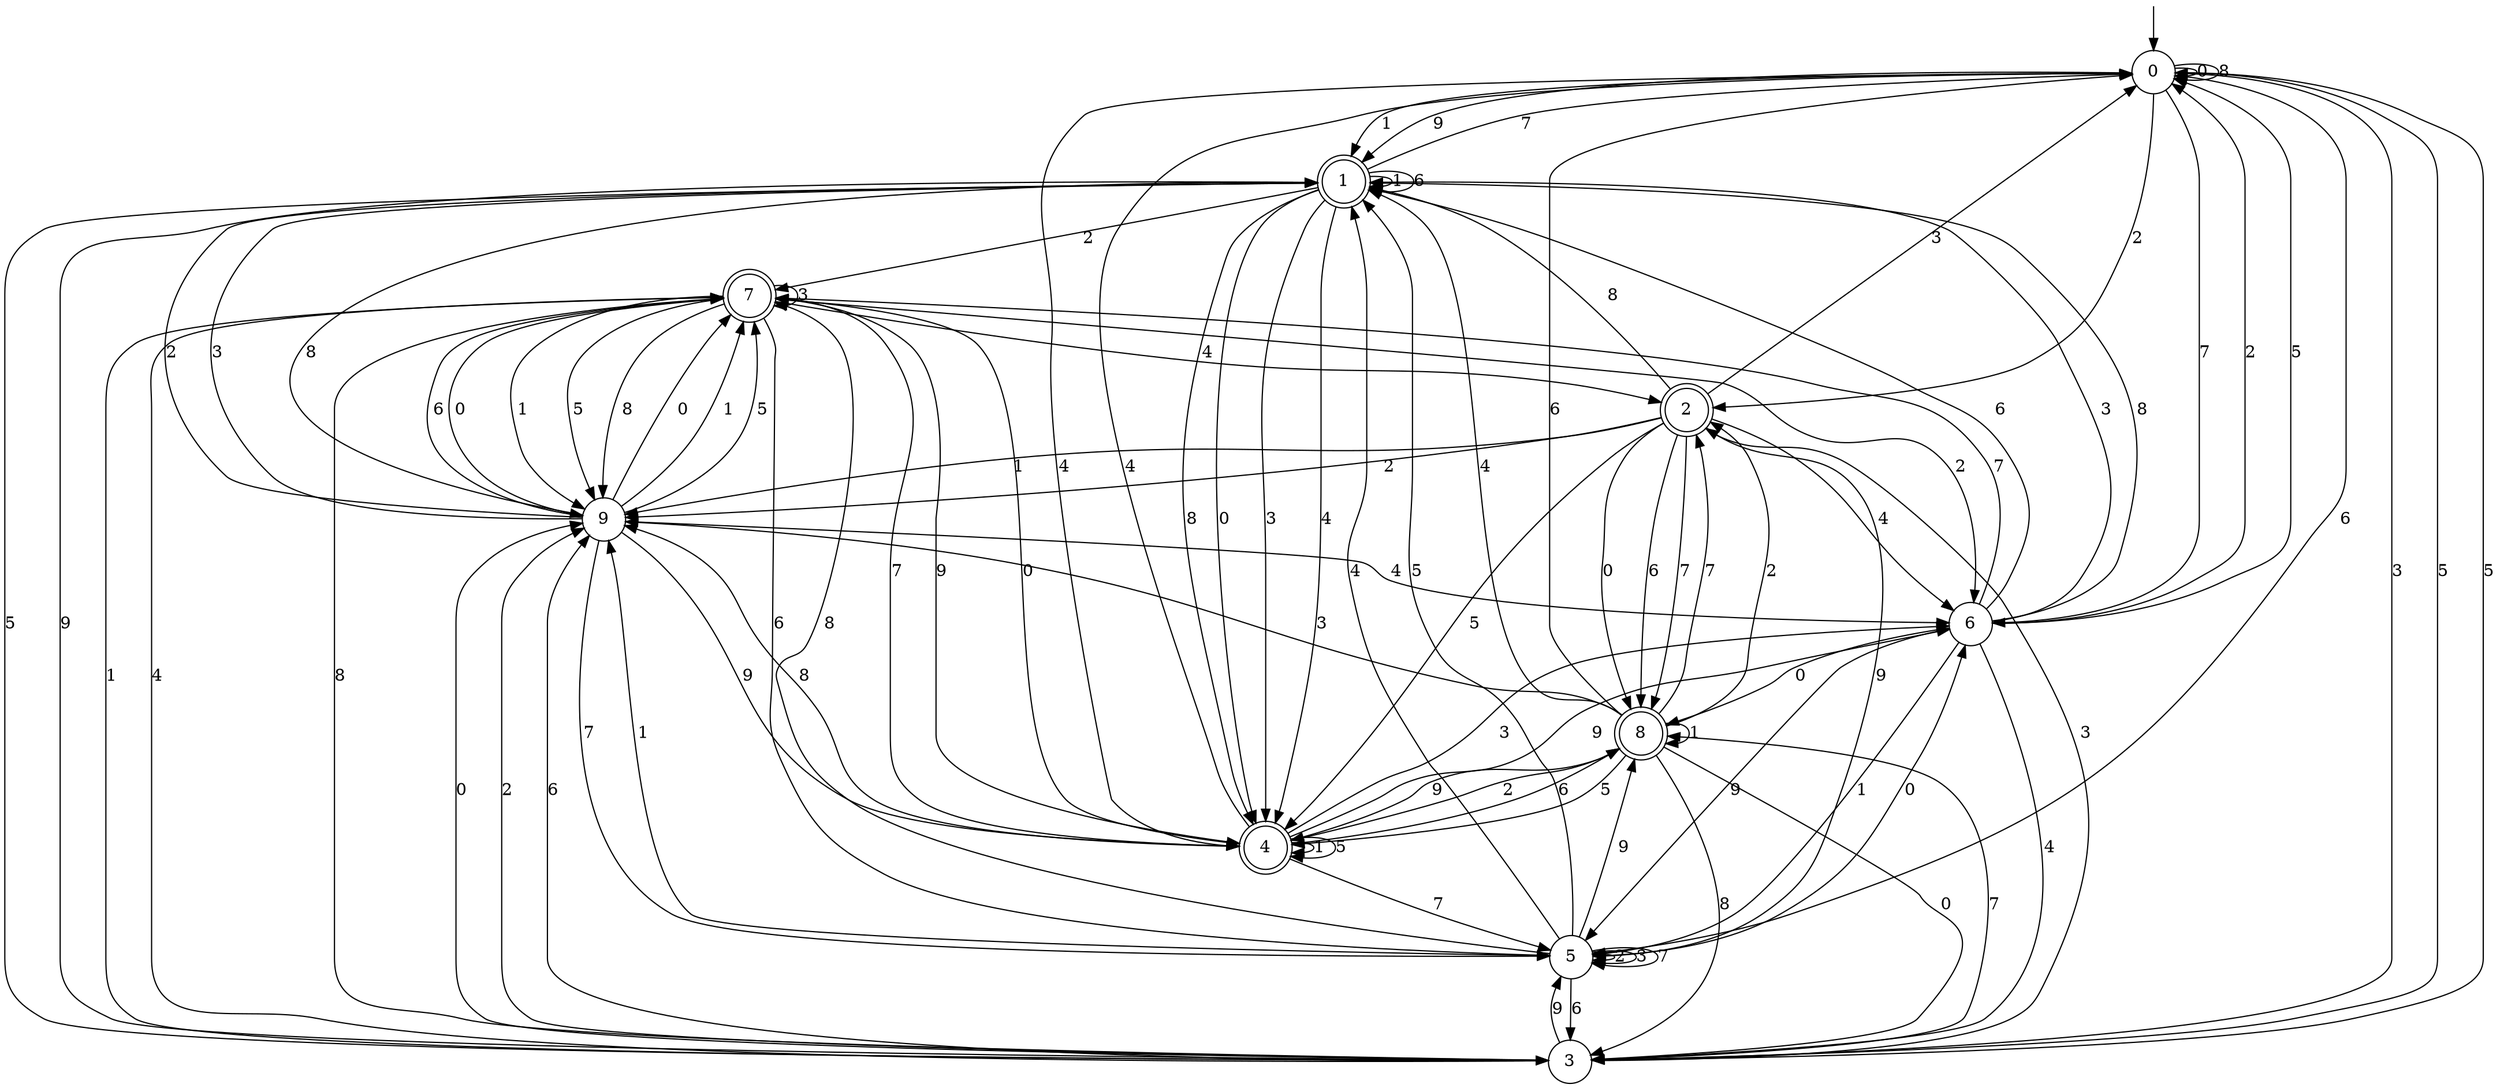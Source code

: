digraph g {

	s0 [shape="circle" label="0"];
	s1 [shape="doublecircle" label="1"];
	s2 [shape="doublecircle" label="2"];
	s3 [shape="circle" label="3"];
	s4 [shape="doublecircle" label="4"];
	s5 [shape="circle" label="5"];
	s6 [shape="circle" label="6"];
	s7 [shape="doublecircle" label="7"];
	s8 [shape="doublecircle" label="8"];
	s9 [shape="circle" label="9"];
	s0 -> s0 [label="0"];
	s0 -> s1 [label="1"];
	s0 -> s2 [label="2"];
	s0 -> s3 [label="3"];
	s0 -> s4 [label="4"];
	s0 -> s3 [label="5"];
	s0 -> s5 [label="6"];
	s0 -> s6 [label="7"];
	s0 -> s0 [label="8"];
	s0 -> s1 [label="9"];
	s1 -> s4 [label="0"];
	s1 -> s1 [label="1"];
	s1 -> s7 [label="2"];
	s1 -> s4 [label="3"];
	s1 -> s4 [label="4"];
	s1 -> s3 [label="5"];
	s1 -> s1 [label="6"];
	s1 -> s0 [label="7"];
	s1 -> s4 [label="8"];
	s1 -> s3 [label="9"];
	s2 -> s8 [label="0"];
	s2 -> s9 [label="1"];
	s2 -> s9 [label="2"];
	s2 -> s0 [label="3"];
	s2 -> s6 [label="4"];
	s2 -> s4 [label="5"];
	s2 -> s8 [label="6"];
	s2 -> s8 [label="7"];
	s2 -> s1 [label="8"];
	s2 -> s5 [label="9"];
	s3 -> s9 [label="0"];
	s3 -> s7 [label="1"];
	s3 -> s9 [label="2"];
	s3 -> s2 [label="3"];
	s3 -> s7 [label="4"];
	s3 -> s0 [label="5"];
	s3 -> s9 [label="6"];
	s3 -> s8 [label="7"];
	s3 -> s7 [label="8"];
	s3 -> s5 [label="9"];
	s4 -> s7 [label="0"];
	s4 -> s4 [label="1"];
	s4 -> s8 [label="2"];
	s4 -> s6 [label="3"];
	s4 -> s0 [label="4"];
	s4 -> s4 [label="5"];
	s4 -> s8 [label="6"];
	s4 -> s5 [label="7"];
	s4 -> s9 [label="8"];
	s4 -> s6 [label="9"];
	s5 -> s6 [label="0"];
	s5 -> s9 [label="1"];
	s5 -> s5 [label="2"];
	s5 -> s5 [label="3"];
	s5 -> s1 [label="4"];
	s5 -> s1 [label="5"];
	s5 -> s3 [label="6"];
	s5 -> s5 [label="7"];
	s5 -> s7 [label="8"];
	s5 -> s8 [label="9"];
	s6 -> s8 [label="0"];
	s6 -> s5 [label="1"];
	s6 -> s0 [label="2"];
	s6 -> s1 [label="3"];
	s6 -> s3 [label="4"];
	s6 -> s0 [label="5"];
	s6 -> s1 [label="6"];
	s6 -> s7 [label="7"];
	s6 -> s1 [label="8"];
	s6 -> s5 [label="9"];
	s7 -> s9 [label="0"];
	s7 -> s9 [label="1"];
	s7 -> s6 [label="2"];
	s7 -> s7 [label="3"];
	s7 -> s2 [label="4"];
	s7 -> s9 [label="5"];
	s7 -> s5 [label="6"];
	s7 -> s4 [label="7"];
	s7 -> s9 [label="8"];
	s7 -> s4 [label="9"];
	s8 -> s3 [label="0"];
	s8 -> s8 [label="1"];
	s8 -> s2 [label="2"];
	s8 -> s9 [label="3"];
	s8 -> s1 [label="4"];
	s8 -> s4 [label="5"];
	s8 -> s0 [label="6"];
	s8 -> s2 [label="7"];
	s8 -> s3 [label="8"];
	s8 -> s4 [label="9"];
	s9 -> s7 [label="0"];
	s9 -> s7 [label="1"];
	s9 -> s1 [label="2"];
	s9 -> s1 [label="3"];
	s9 -> s6 [label="4"];
	s9 -> s7 [label="5"];
	s9 -> s7 [label="6"];
	s9 -> s5 [label="7"];
	s9 -> s1 [label="8"];
	s9 -> s4 [label="9"];

__start0 [label="" shape="none" width="0" height="0"];
__start0 -> s0;

}

